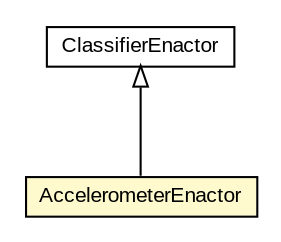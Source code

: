 #!/usr/local/bin/dot
#
# Class diagram 
# Generated by UMLGraph version 5.3 (http://www.umlgraph.org/)
#

digraph G {
	edge [fontname="arial",fontsize=10,labelfontname="arial",labelfontsize=10];
	node [fontname="arial",fontsize=10,shape=plaintext];
	nodesep=0.25;
	ranksep=0.5;
	// context.arch.intelligibility.apps.accelerometer.AccelerometerEnactor
	c20069 [label=<<table title="context.arch.intelligibility.apps.accelerometer.AccelerometerEnactor" border="0" cellborder="1" cellspacing="0" cellpadding="2" port="p" bgcolor="lemonChiffon" href="./AccelerometerEnactor.html">
		<tr><td><table border="0" cellspacing="0" cellpadding="1">
<tr><td align="center" balign="center"> AccelerometerEnactor </td></tr>
		</table></td></tr>
		</table>>, fontname="arial", fontcolor="black", fontsize=10.0];
	// context.arch.enactor.ClassifierEnactor
	c20215 [label=<<table title="context.arch.enactor.ClassifierEnactor" border="0" cellborder="1" cellspacing="0" cellpadding="2" port="p" href="../../../enactor/ClassifierEnactor.html">
		<tr><td><table border="0" cellspacing="0" cellpadding="1">
<tr><td align="center" balign="center"> ClassifierEnactor </td></tr>
		</table></td></tr>
		</table>>, fontname="arial", fontcolor="black", fontsize=10.0];
	//context.arch.intelligibility.apps.accelerometer.AccelerometerEnactor extends context.arch.enactor.ClassifierEnactor
	c20215:p -> c20069:p [dir=back,arrowtail=empty];
}

